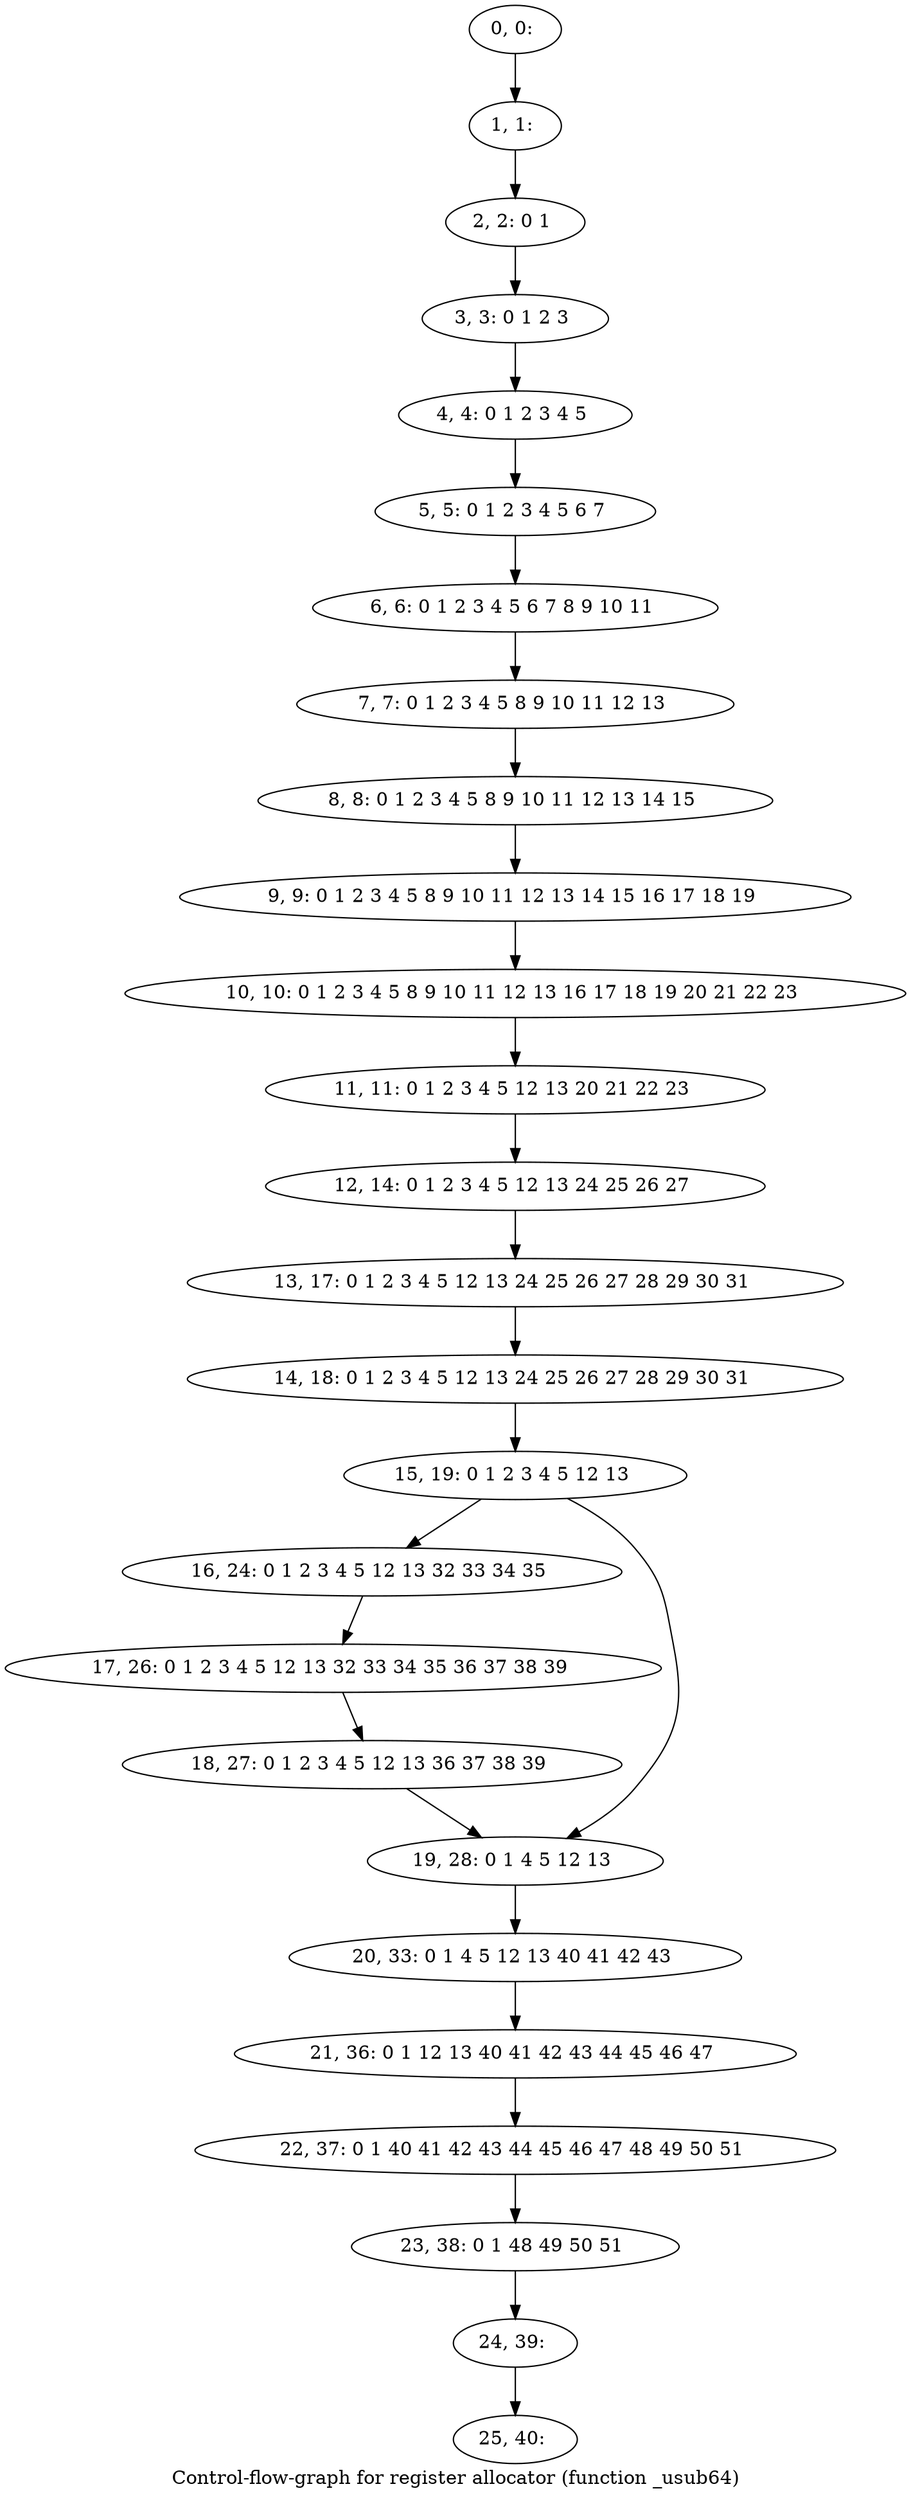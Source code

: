 digraph G {
graph [label="Control-flow-graph for register allocator (function _usub64)"]
0[label="0, 0: "];
1[label="1, 1: "];
2[label="2, 2: 0 1 "];
3[label="3, 3: 0 1 2 3 "];
4[label="4, 4: 0 1 2 3 4 5 "];
5[label="5, 5: 0 1 2 3 4 5 6 7 "];
6[label="6, 6: 0 1 2 3 4 5 6 7 8 9 10 11 "];
7[label="7, 7: 0 1 2 3 4 5 8 9 10 11 12 13 "];
8[label="8, 8: 0 1 2 3 4 5 8 9 10 11 12 13 14 15 "];
9[label="9, 9: 0 1 2 3 4 5 8 9 10 11 12 13 14 15 16 17 18 19 "];
10[label="10, 10: 0 1 2 3 4 5 8 9 10 11 12 13 16 17 18 19 20 21 22 23 "];
11[label="11, 11: 0 1 2 3 4 5 12 13 20 21 22 23 "];
12[label="12, 14: 0 1 2 3 4 5 12 13 24 25 26 27 "];
13[label="13, 17: 0 1 2 3 4 5 12 13 24 25 26 27 28 29 30 31 "];
14[label="14, 18: 0 1 2 3 4 5 12 13 24 25 26 27 28 29 30 31 "];
15[label="15, 19: 0 1 2 3 4 5 12 13 "];
16[label="16, 24: 0 1 2 3 4 5 12 13 32 33 34 35 "];
17[label="17, 26: 0 1 2 3 4 5 12 13 32 33 34 35 36 37 38 39 "];
18[label="18, 27: 0 1 2 3 4 5 12 13 36 37 38 39 "];
19[label="19, 28: 0 1 4 5 12 13 "];
20[label="20, 33: 0 1 4 5 12 13 40 41 42 43 "];
21[label="21, 36: 0 1 12 13 40 41 42 43 44 45 46 47 "];
22[label="22, 37: 0 1 40 41 42 43 44 45 46 47 48 49 50 51 "];
23[label="23, 38: 0 1 48 49 50 51 "];
24[label="24, 39: "];
25[label="25, 40: "];
0->1 ;
1->2 ;
2->3 ;
3->4 ;
4->5 ;
5->6 ;
6->7 ;
7->8 ;
8->9 ;
9->10 ;
10->11 ;
11->12 ;
12->13 ;
13->14 ;
14->15 ;
15->16 ;
15->19 ;
16->17 ;
17->18 ;
18->19 ;
19->20 ;
20->21 ;
21->22 ;
22->23 ;
23->24 ;
24->25 ;
}
